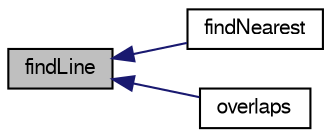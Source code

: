 digraph "findLine"
{
  bgcolor="transparent";
  edge [fontname="FreeSans",fontsize="10",labelfontname="FreeSans",labelfontsize="10"];
  node [fontname="FreeSans",fontsize="10",shape=record];
  rankdir="LR";
  Node410 [label="findLine",height=0.2,width=0.4,color="black", fillcolor="grey75", style="filled", fontcolor="black"];
  Node410 -> Node411 [dir="back",color="midnightblue",fontsize="10",style="solid",fontname="FreeSans"];
  Node411 [label="findNearest",height=0.2,width=0.4,color="black",URL="$a25210.html#aec3fb2846b265fd4e9f0f2f3550fca4f",tooltip="Find nearest to segment. "];
  Node410 -> Node412 [dir="back",color="midnightblue",fontsize="10",style="solid",fontname="FreeSans"];
  Node412 [label="overlaps",height=0.2,width=0.4,color="black",URL="$a25210.html#a08f2ea4b6bed9e040b0e13009dfcc7b3",tooltip="Does any part of the surface overlap the supplied bound box? "];
}
